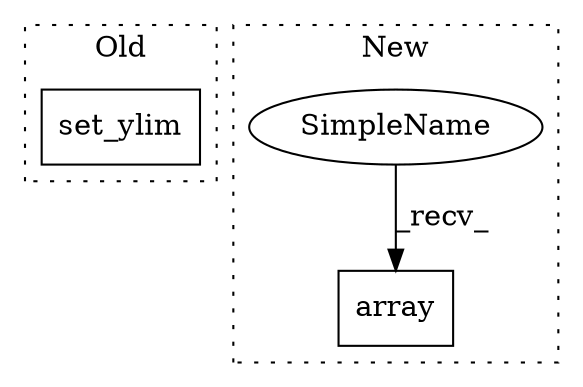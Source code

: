 digraph G {
subgraph cluster0 {
1 [label="set_ylim" a="32" s="4960,4973" l="9,1" shape="box"];
label = "Old";
style="dotted";
}
subgraph cluster1 {
2 [label="SimpleName" a="42" s="9036" l="5" shape="ellipse"];
3 [label="array" a="32" s="9042,9074" l="6,1" shape="box"];
label = "New";
style="dotted";
}
2 -> 3 [label="_recv_"];
}